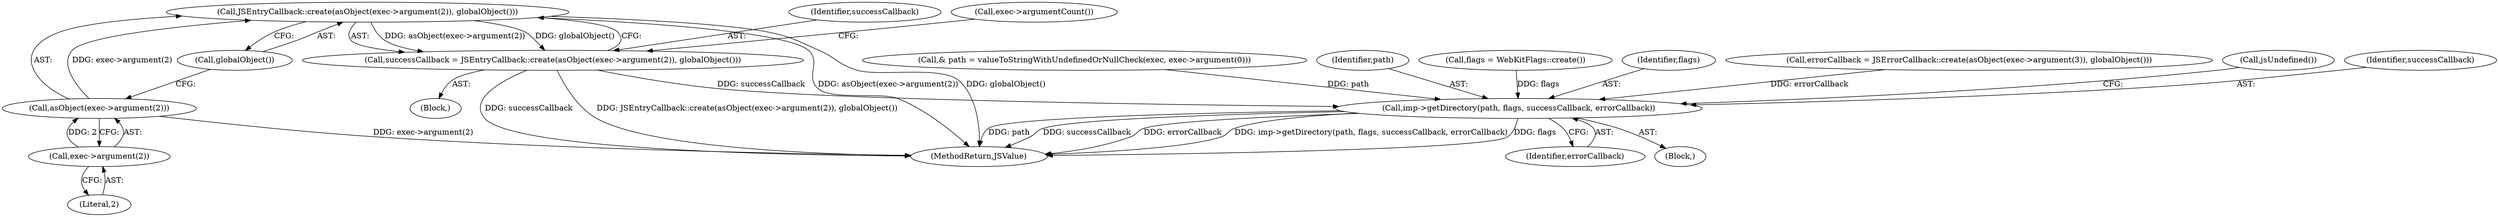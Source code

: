 digraph "0_Chrome_b944f670bb7a8a919daac497a4ea0536c954c201_2@API" {
"1000208" [label="(Call,JSEntryCallback::create(asObject(exec->argument(2)), globalObject()))"];
"1000209" [label="(Call,asObject(exec->argument(2)))"];
"1000210" [label="(Call,exec->argument(2))"];
"1000206" [label="(Call,successCallback = JSEntryCallback::create(asObject(exec->argument(2)), globalObject()))"];
"1000241" [label="(Call,imp->getDirectory(path, flags, successCallback, errorCallback))"];
"1000211" [label="(Literal,2)"];
"1000196" [label="(Block,)"];
"1000209" [label="(Call,asObject(exec->argument(2)))"];
"1000119" [label="(Call,& path = valueToStringWithUndefinedOrNullCheck(exec, exec->argument(0)))"];
"1000210" [label="(Call,exec->argument(2))"];
"1000242" [label="(Identifier,path)"];
"1000212" [label="(Call,globalObject())"];
"1000248" [label="(MethodReturn,JSValue)"];
"1000241" [label="(Call,imp->getDirectory(path, flags, successCallback, errorCallback))"];
"1000156" [label="(Call,flags = WebKitFlags::create())"];
"1000245" [label="(Identifier,errorCallback)"];
"1000243" [label="(Identifier,flags)"];
"1000234" [label="(Call,errorCallback = JSErrorCallback::create(asObject(exec->argument(3)), globalObject()))"];
"1000208" [label="(Call,JSEntryCallback::create(asObject(exec->argument(2)), globalObject()))"];
"1000207" [label="(Identifier,successCallback)"];
"1000247" [label="(Call,jsUndefined())"];
"1000102" [label="(Block,)"];
"1000217" [label="(Call,exec->argumentCount())"];
"1000206" [label="(Call,successCallback = JSEntryCallback::create(asObject(exec->argument(2)), globalObject()))"];
"1000244" [label="(Identifier,successCallback)"];
"1000208" -> "1000206"  [label="AST: "];
"1000208" -> "1000212"  [label="CFG: "];
"1000209" -> "1000208"  [label="AST: "];
"1000212" -> "1000208"  [label="AST: "];
"1000206" -> "1000208"  [label="CFG: "];
"1000208" -> "1000248"  [label="DDG: asObject(exec->argument(2))"];
"1000208" -> "1000248"  [label="DDG: globalObject()"];
"1000208" -> "1000206"  [label="DDG: asObject(exec->argument(2))"];
"1000208" -> "1000206"  [label="DDG: globalObject()"];
"1000209" -> "1000208"  [label="DDG: exec->argument(2)"];
"1000209" -> "1000210"  [label="CFG: "];
"1000210" -> "1000209"  [label="AST: "];
"1000212" -> "1000209"  [label="CFG: "];
"1000209" -> "1000248"  [label="DDG: exec->argument(2)"];
"1000210" -> "1000209"  [label="DDG: 2"];
"1000210" -> "1000211"  [label="CFG: "];
"1000211" -> "1000210"  [label="AST: "];
"1000206" -> "1000196"  [label="AST: "];
"1000207" -> "1000206"  [label="AST: "];
"1000217" -> "1000206"  [label="CFG: "];
"1000206" -> "1000248"  [label="DDG: JSEntryCallback::create(asObject(exec->argument(2)), globalObject())"];
"1000206" -> "1000248"  [label="DDG: successCallback"];
"1000206" -> "1000241"  [label="DDG: successCallback"];
"1000241" -> "1000102"  [label="AST: "];
"1000241" -> "1000245"  [label="CFG: "];
"1000242" -> "1000241"  [label="AST: "];
"1000243" -> "1000241"  [label="AST: "];
"1000244" -> "1000241"  [label="AST: "];
"1000245" -> "1000241"  [label="AST: "];
"1000247" -> "1000241"  [label="CFG: "];
"1000241" -> "1000248"  [label="DDG: path"];
"1000241" -> "1000248"  [label="DDG: successCallback"];
"1000241" -> "1000248"  [label="DDG: errorCallback"];
"1000241" -> "1000248"  [label="DDG: imp->getDirectory(path, flags, successCallback, errorCallback)"];
"1000241" -> "1000248"  [label="DDG: flags"];
"1000119" -> "1000241"  [label="DDG: path"];
"1000156" -> "1000241"  [label="DDG: flags"];
"1000234" -> "1000241"  [label="DDG: errorCallback"];
}
